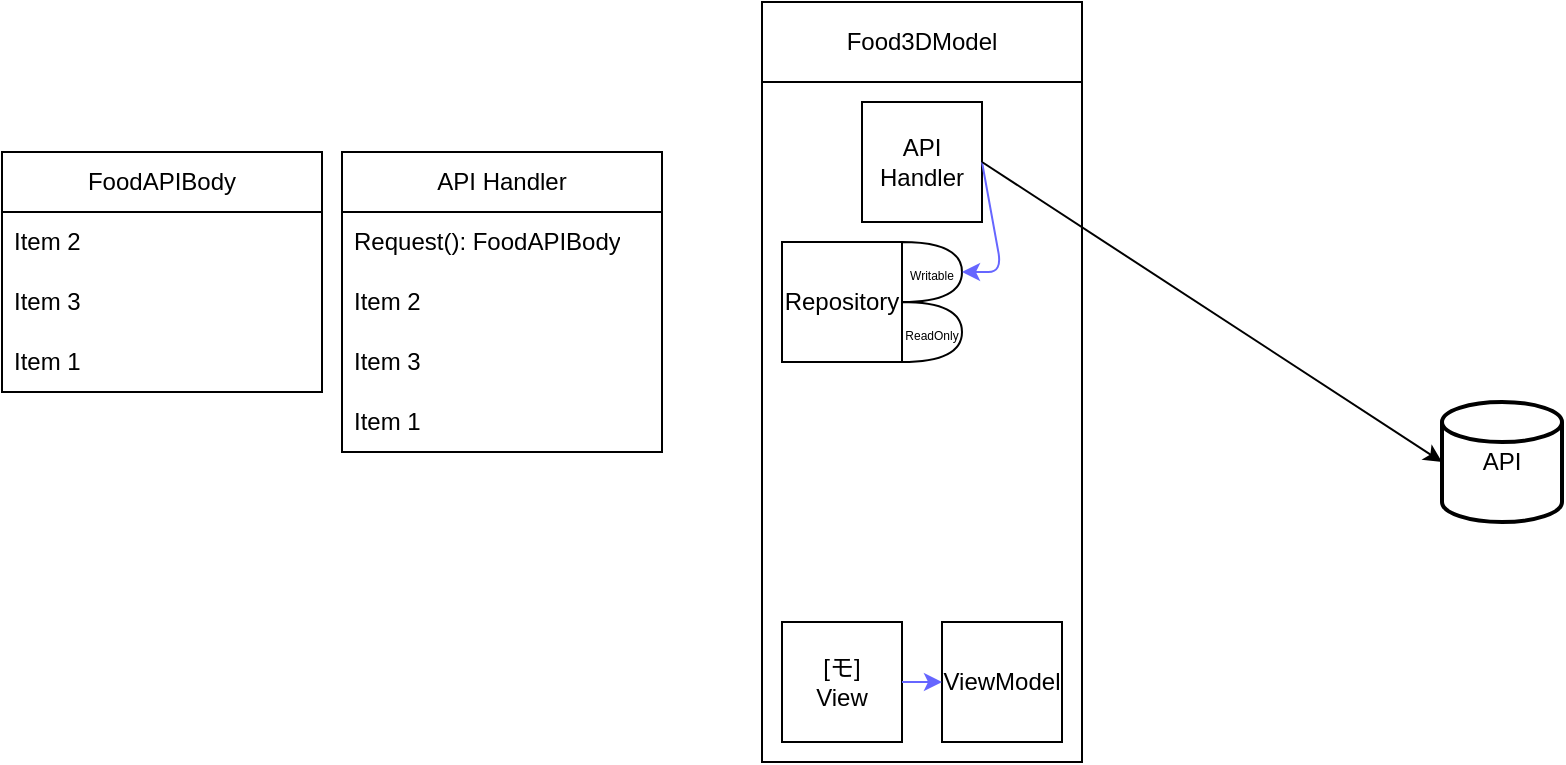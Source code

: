 <mxfile>
    <diagram id="yuW7mbb7v-cCuCxlibOZ" name="ページ1">
        <mxGraphModel dx="1364" dy="2390" grid="1" gridSize="10" guides="1" tooltips="1" connect="1" arrows="1" fold="1" page="1" pageScale="1" pageWidth="1200" pageHeight="1920" math="0" shadow="0">
            <root>
                <mxCell id="0"/>
                <mxCell id="1" parent="0"/>
                <mxCell id="2" value="" style="rounded=0;whiteSpace=wrap;html=1;" parent="1" vertex="1">
                    <mxGeometry x="-90" y="-340" width="160" height="360" as="geometry"/>
                </mxCell>
                <mxCell id="3" value="Food3DModel" style="rounded=0;whiteSpace=wrap;html=1;" parent="1" vertex="1">
                    <mxGeometry x="-90" y="-360" width="160" height="40" as="geometry"/>
                </mxCell>
                <mxCell id="5" value="API" style="strokeWidth=2;html=1;shape=mxgraph.flowchart.database;whiteSpace=wrap;" parent="1" vertex="1">
                    <mxGeometry x="250" y="-160" width="60" height="60" as="geometry"/>
                </mxCell>
                <mxCell id="6" value="API&lt;div&gt;Handler&lt;/div&gt;" style="rounded=0;whiteSpace=wrap;html=1;" parent="1" vertex="1">
                    <mxGeometry x="-40" y="-310" width="60" height="60" as="geometry"/>
                </mxCell>
                <mxCell id="7" value="Repository" style="rounded=0;whiteSpace=wrap;html=1;" parent="1" vertex="1">
                    <mxGeometry x="-80" y="-240" width="60" height="60" as="geometry"/>
                </mxCell>
                <mxCell id="8" value="&lt;font style=&quot;font-size: 6px;&quot;&gt;Read&lt;/font&gt;&lt;span style=&quot;font-size: 6px; background-color: transparent;&quot;&gt;Only&lt;/span&gt;" style="shape=or;whiteSpace=wrap;html=1;" parent="1" vertex="1">
                    <mxGeometry x="-20" y="-210" width="30" height="30" as="geometry"/>
                </mxCell>
                <mxCell id="9" value="&lt;span style=&quot;font-size: 6px;&quot;&gt;Writable&lt;/span&gt;" style="shape=or;whiteSpace=wrap;html=1;" parent="1" vertex="1">
                    <mxGeometry x="-20" y="-240" width="30" height="30" as="geometry"/>
                </mxCell>
                <mxCell id="10" value="" style="endArrow=classic;html=1;exitX=1;exitY=0.5;exitDx=0;exitDy=0;strokeColor=#6666FF;entryX=1;entryY=0.5;entryDx=0;entryDy=0;entryPerimeter=0;" parent="1" source="6" target="9" edge="1">
                    <mxGeometry width="50" height="50" relative="1" as="geometry">
                        <mxPoint x="100" y="-190" as="sourcePoint"/>
                        <mxPoint x="150" y="-240" as="targetPoint"/>
                        <Array as="points">
                            <mxPoint x="30" y="-225"/>
                        </Array>
                    </mxGeometry>
                </mxCell>
                <mxCell id="11" value="&lt;div&gt;[モ]&lt;/div&gt;View" style="rounded=0;whiteSpace=wrap;html=1;" parent="1" vertex="1">
                    <mxGeometry x="-80" y="-50" width="60" height="60" as="geometry"/>
                </mxCell>
                <mxCell id="12" value="ViewModel" style="rounded=0;whiteSpace=wrap;html=1;" parent="1" vertex="1">
                    <mxGeometry y="-50" width="60" height="60" as="geometry"/>
                </mxCell>
                <mxCell id="13" value="" style="endArrow=classic;html=1;strokeColor=#6666FF;entryX=0;entryY=0.5;entryDx=0;entryDy=0;exitX=1;exitY=0.5;exitDx=0;exitDy=0;" parent="1" source="11" target="12" edge="1">
                    <mxGeometry width="50" height="50" relative="1" as="geometry">
                        <mxPoint x="-130" y="-90" as="sourcePoint"/>
                        <mxPoint x="20" y="-115" as="targetPoint"/>
                        <Array as="points"/>
                    </mxGeometry>
                </mxCell>
                <mxCell id="15" value="" style="endArrow=classic;html=1;exitX=1;exitY=0.5;exitDx=0;exitDy=0;entryX=0;entryY=0.5;entryDx=0;entryDy=0;entryPerimeter=0;" parent="1" source="6" target="5" edge="1">
                    <mxGeometry width="50" height="50" relative="1" as="geometry">
                        <mxPoint x="40" y="-190" as="sourcePoint"/>
                        <mxPoint x="90" y="-240" as="targetPoint"/>
                    </mxGeometry>
                </mxCell>
                <mxCell id="16" value="&lt;span style=&quot;color: rgb(0, 0, 0);&quot;&gt;API&amp;nbsp;&lt;/span&gt;&lt;span style=&quot;background-color: transparent;&quot;&gt;Handler&lt;/span&gt;" style="swimlane;fontStyle=0;childLayout=stackLayout;horizontal=1;startSize=30;horizontalStack=0;resizeParent=1;resizeParentMax=0;resizeLast=0;collapsible=1;marginBottom=0;whiteSpace=wrap;html=1;" vertex="1" parent="1">
                    <mxGeometry x="-300" y="-285" width="160" height="150" as="geometry">
                        <mxRectangle x="-300" y="-285" width="110" height="30" as="alternateBounds"/>
                    </mxGeometry>
                </mxCell>
                <mxCell id="17" value="Request(): FoodAPIBody" style="text;strokeColor=none;fillColor=none;align=left;verticalAlign=middle;spacingLeft=4;spacingRight=4;overflow=hidden;points=[[0,0.5],[1,0.5]];portConstraint=eastwest;rotatable=0;whiteSpace=wrap;html=1;" vertex="1" parent="16">
                    <mxGeometry y="30" width="160" height="30" as="geometry"/>
                </mxCell>
                <mxCell id="18" value="Item 2" style="text;strokeColor=none;fillColor=none;align=left;verticalAlign=middle;spacingLeft=4;spacingRight=4;overflow=hidden;points=[[0,0.5],[1,0.5]];portConstraint=eastwest;rotatable=0;whiteSpace=wrap;html=1;" vertex="1" parent="16">
                    <mxGeometry y="60" width="160" height="30" as="geometry"/>
                </mxCell>
                <mxCell id="19" value="Item 3" style="text;strokeColor=none;fillColor=none;align=left;verticalAlign=middle;spacingLeft=4;spacingRight=4;overflow=hidden;points=[[0,0.5],[1,0.5]];portConstraint=eastwest;rotatable=0;whiteSpace=wrap;html=1;" vertex="1" parent="16">
                    <mxGeometry y="90" width="160" height="30" as="geometry"/>
                </mxCell>
                <mxCell id="21" value="Item 1" style="text;strokeColor=none;fillColor=none;align=left;verticalAlign=middle;spacingLeft=4;spacingRight=4;overflow=hidden;points=[[0,0.5],[1,0.5]];portConstraint=eastwest;rotatable=0;whiteSpace=wrap;html=1;" vertex="1" parent="16">
                    <mxGeometry y="120" width="160" height="30" as="geometry"/>
                </mxCell>
                <mxCell id="23" value="FoodAPIBody" style="swimlane;fontStyle=0;childLayout=stackLayout;horizontal=1;startSize=30;horizontalStack=0;resizeParent=1;resizeParentMax=0;resizeLast=0;collapsible=1;marginBottom=0;whiteSpace=wrap;html=1;" vertex="1" parent="1">
                    <mxGeometry x="-470" y="-285" width="160" height="120" as="geometry">
                        <mxRectangle x="-300" y="-285" width="110" height="30" as="alternateBounds"/>
                    </mxGeometry>
                </mxCell>
                <mxCell id="25" value="Item 2" style="text;strokeColor=none;fillColor=none;align=left;verticalAlign=middle;spacingLeft=4;spacingRight=4;overflow=hidden;points=[[0,0.5],[1,0.5]];portConstraint=eastwest;rotatable=0;whiteSpace=wrap;html=1;" vertex="1" parent="23">
                    <mxGeometry y="30" width="160" height="30" as="geometry"/>
                </mxCell>
                <mxCell id="26" value="Item 3" style="text;strokeColor=none;fillColor=none;align=left;verticalAlign=middle;spacingLeft=4;spacingRight=4;overflow=hidden;points=[[0,0.5],[1,0.5]];portConstraint=eastwest;rotatable=0;whiteSpace=wrap;html=1;" vertex="1" parent="23">
                    <mxGeometry y="60" width="160" height="30" as="geometry"/>
                </mxCell>
                <mxCell id="27" value="Item 1" style="text;strokeColor=none;fillColor=none;align=left;verticalAlign=middle;spacingLeft=4;spacingRight=4;overflow=hidden;points=[[0,0.5],[1,0.5]];portConstraint=eastwest;rotatable=0;whiteSpace=wrap;html=1;" vertex="1" parent="23">
                    <mxGeometry y="90" width="160" height="30" as="geometry"/>
                </mxCell>
            </root>
        </mxGraphModel>
    </diagram>
</mxfile>